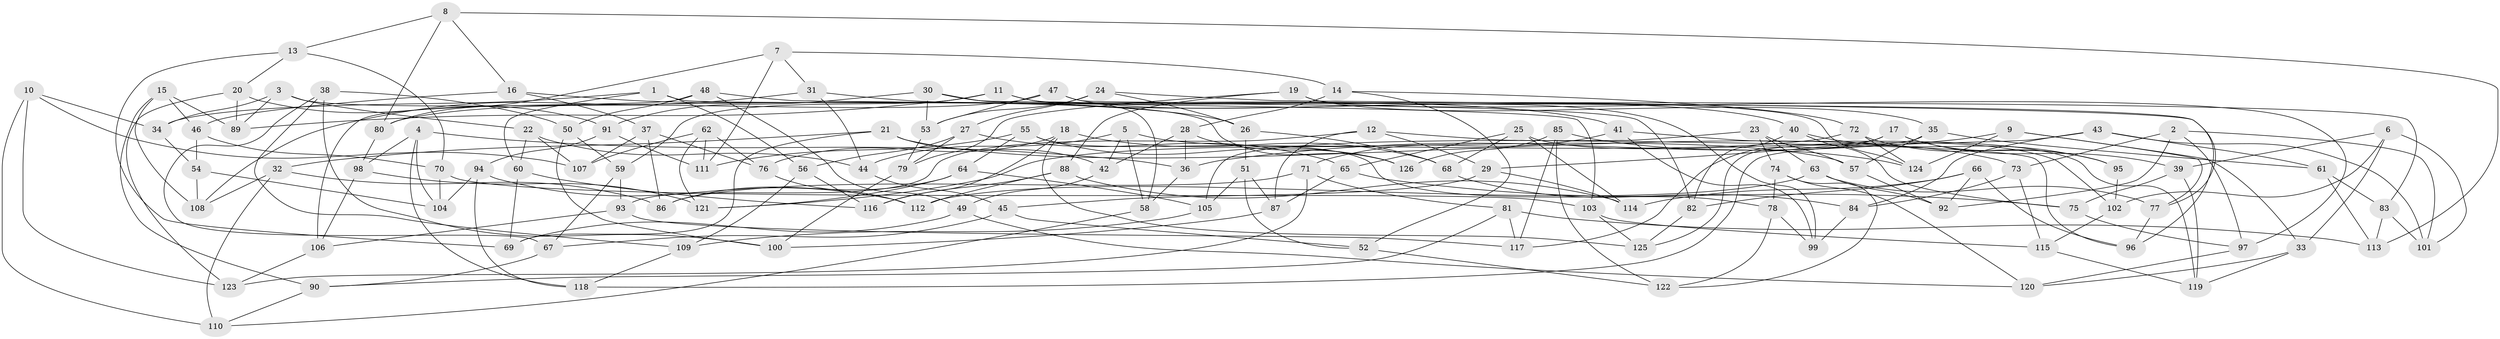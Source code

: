 // Generated by graph-tools (version 1.1) at 2025/16/03/09/25 04:16:32]
// undirected, 126 vertices, 252 edges
graph export_dot {
graph [start="1"]
  node [color=gray90,style=filled];
  1;
  2;
  3;
  4;
  5;
  6;
  7;
  8;
  9;
  10;
  11;
  12;
  13;
  14;
  15;
  16;
  17;
  18;
  19;
  20;
  21;
  22;
  23;
  24;
  25;
  26;
  27;
  28;
  29;
  30;
  31;
  32;
  33;
  34;
  35;
  36;
  37;
  38;
  39;
  40;
  41;
  42;
  43;
  44;
  45;
  46;
  47;
  48;
  49;
  50;
  51;
  52;
  53;
  54;
  55;
  56;
  57;
  58;
  59;
  60;
  61;
  62;
  63;
  64;
  65;
  66;
  67;
  68;
  69;
  70;
  71;
  72;
  73;
  74;
  75;
  76;
  77;
  78;
  79;
  80;
  81;
  82;
  83;
  84;
  85;
  86;
  87;
  88;
  89;
  90;
  91;
  92;
  93;
  94;
  95;
  96;
  97;
  98;
  99;
  100;
  101;
  102;
  103;
  104;
  105;
  106;
  107;
  108;
  109;
  110;
  111;
  112;
  113;
  114;
  115;
  116;
  117;
  118;
  119;
  120;
  121;
  122;
  123;
  124;
  125;
  126;
  1 -- 60;
  1 -- 56;
  1 -- 34;
  1 -- 96;
  2 -- 73;
  2 -- 101;
  2 -- 92;
  2 -- 97;
  3 -- 89;
  3 -- 34;
  3 -- 126;
  3 -- 22;
  4 -- 118;
  4 -- 36;
  4 -- 104;
  4 -- 98;
  5 -- 42;
  5 -- 44;
  5 -- 58;
  5 -- 57;
  6 -- 102;
  6 -- 39;
  6 -- 33;
  6 -- 101;
  7 -- 14;
  7 -- 111;
  7 -- 31;
  7 -- 80;
  8 -- 80;
  8 -- 13;
  8 -- 16;
  8 -- 113;
  9 -- 36;
  9 -- 33;
  9 -- 124;
  9 -- 77;
  10 -- 110;
  10 -- 107;
  10 -- 123;
  10 -- 34;
  11 -- 124;
  11 -- 89;
  11 -- 59;
  11 -- 40;
  12 -- 87;
  12 -- 96;
  12 -- 93;
  12 -- 29;
  13 -- 70;
  13 -- 69;
  13 -- 20;
  14 -- 72;
  14 -- 28;
  14 -- 52;
  15 -- 46;
  15 -- 89;
  15 -- 90;
  15 -- 108;
  16 -- 26;
  16 -- 37;
  16 -- 46;
  17 -- 95;
  17 -- 117;
  17 -- 29;
  17 -- 39;
  18 -- 68;
  18 -- 116;
  18 -- 76;
  18 -- 125;
  19 -- 35;
  19 -- 88;
  19 -- 97;
  19 -- 79;
  20 -- 123;
  20 -- 89;
  20 -- 91;
  21 -- 42;
  21 -- 32;
  21 -- 69;
  21 -- 73;
  22 -- 44;
  22 -- 107;
  22 -- 60;
  23 -- 74;
  23 -- 63;
  23 -- 57;
  23 -- 105;
  24 -- 26;
  24 -- 53;
  24 -- 77;
  24 -- 27;
  25 -- 68;
  25 -- 114;
  25 -- 65;
  25 -- 102;
  26 -- 51;
  26 -- 68;
  27 -- 79;
  27 -- 65;
  27 -- 56;
  28 -- 42;
  28 -- 126;
  28 -- 36;
  29 -- 45;
  29 -- 114;
  30 -- 58;
  30 -- 82;
  30 -- 91;
  30 -- 53;
  31 -- 44;
  31 -- 41;
  31 -- 108;
  32 -- 108;
  32 -- 86;
  32 -- 110;
  33 -- 120;
  33 -- 119;
  34 -- 54;
  35 -- 125;
  35 -- 61;
  35 -- 57;
  36 -- 58;
  37 -- 107;
  37 -- 86;
  37 -- 76;
  38 -- 109;
  38 -- 100;
  38 -- 67;
  38 -- 50;
  39 -- 75;
  39 -- 119;
  40 -- 95;
  40 -- 75;
  40 -- 82;
  41 -- 99;
  41 -- 119;
  41 -- 71;
  42 -- 49;
  43 -- 84;
  43 -- 101;
  43 -- 61;
  43 -- 118;
  44 -- 45;
  45 -- 52;
  45 -- 67;
  46 -- 70;
  46 -- 54;
  47 -- 99;
  47 -- 83;
  47 -- 80;
  47 -- 53;
  48 -- 50;
  48 -- 49;
  48 -- 106;
  48 -- 103;
  49 -- 120;
  49 -- 69;
  50 -- 59;
  50 -- 100;
  51 -- 87;
  51 -- 52;
  51 -- 105;
  52 -- 122;
  53 -- 79;
  54 -- 108;
  54 -- 104;
  55 -- 78;
  55 -- 126;
  55 -- 111;
  55 -- 64;
  56 -- 109;
  56 -- 116;
  57 -- 92;
  58 -- 110;
  59 -- 67;
  59 -- 93;
  60 -- 116;
  60 -- 69;
  61 -- 83;
  61 -- 113;
  62 -- 107;
  62 -- 111;
  62 -- 121;
  62 -- 76;
  63 -- 77;
  63 -- 92;
  63 -- 112;
  64 -- 121;
  64 -- 86;
  64 -- 105;
  65 -- 75;
  65 -- 87;
  66 -- 92;
  66 -- 114;
  66 -- 82;
  66 -- 96;
  67 -- 90;
  68 -- 84;
  70 -- 103;
  70 -- 104;
  71 -- 123;
  71 -- 86;
  71 -- 81;
  72 -- 124;
  72 -- 121;
  72 -- 95;
  73 -- 115;
  73 -- 84;
  74 -- 122;
  74 -- 120;
  74 -- 78;
  75 -- 97;
  76 -- 112;
  77 -- 96;
  78 -- 99;
  78 -- 122;
  79 -- 100;
  80 -- 98;
  81 -- 90;
  81 -- 117;
  81 -- 113;
  82 -- 125;
  83 -- 113;
  83 -- 101;
  84 -- 99;
  85 -- 117;
  85 -- 126;
  85 -- 124;
  85 -- 122;
  87 -- 100;
  88 -- 114;
  88 -- 116;
  88 -- 112;
  90 -- 110;
  91 -- 94;
  91 -- 111;
  93 -- 117;
  93 -- 106;
  94 -- 112;
  94 -- 104;
  94 -- 118;
  95 -- 102;
  97 -- 120;
  98 -- 106;
  98 -- 121;
  102 -- 115;
  103 -- 125;
  103 -- 115;
  105 -- 109;
  106 -- 123;
  109 -- 118;
  115 -- 119;
}
